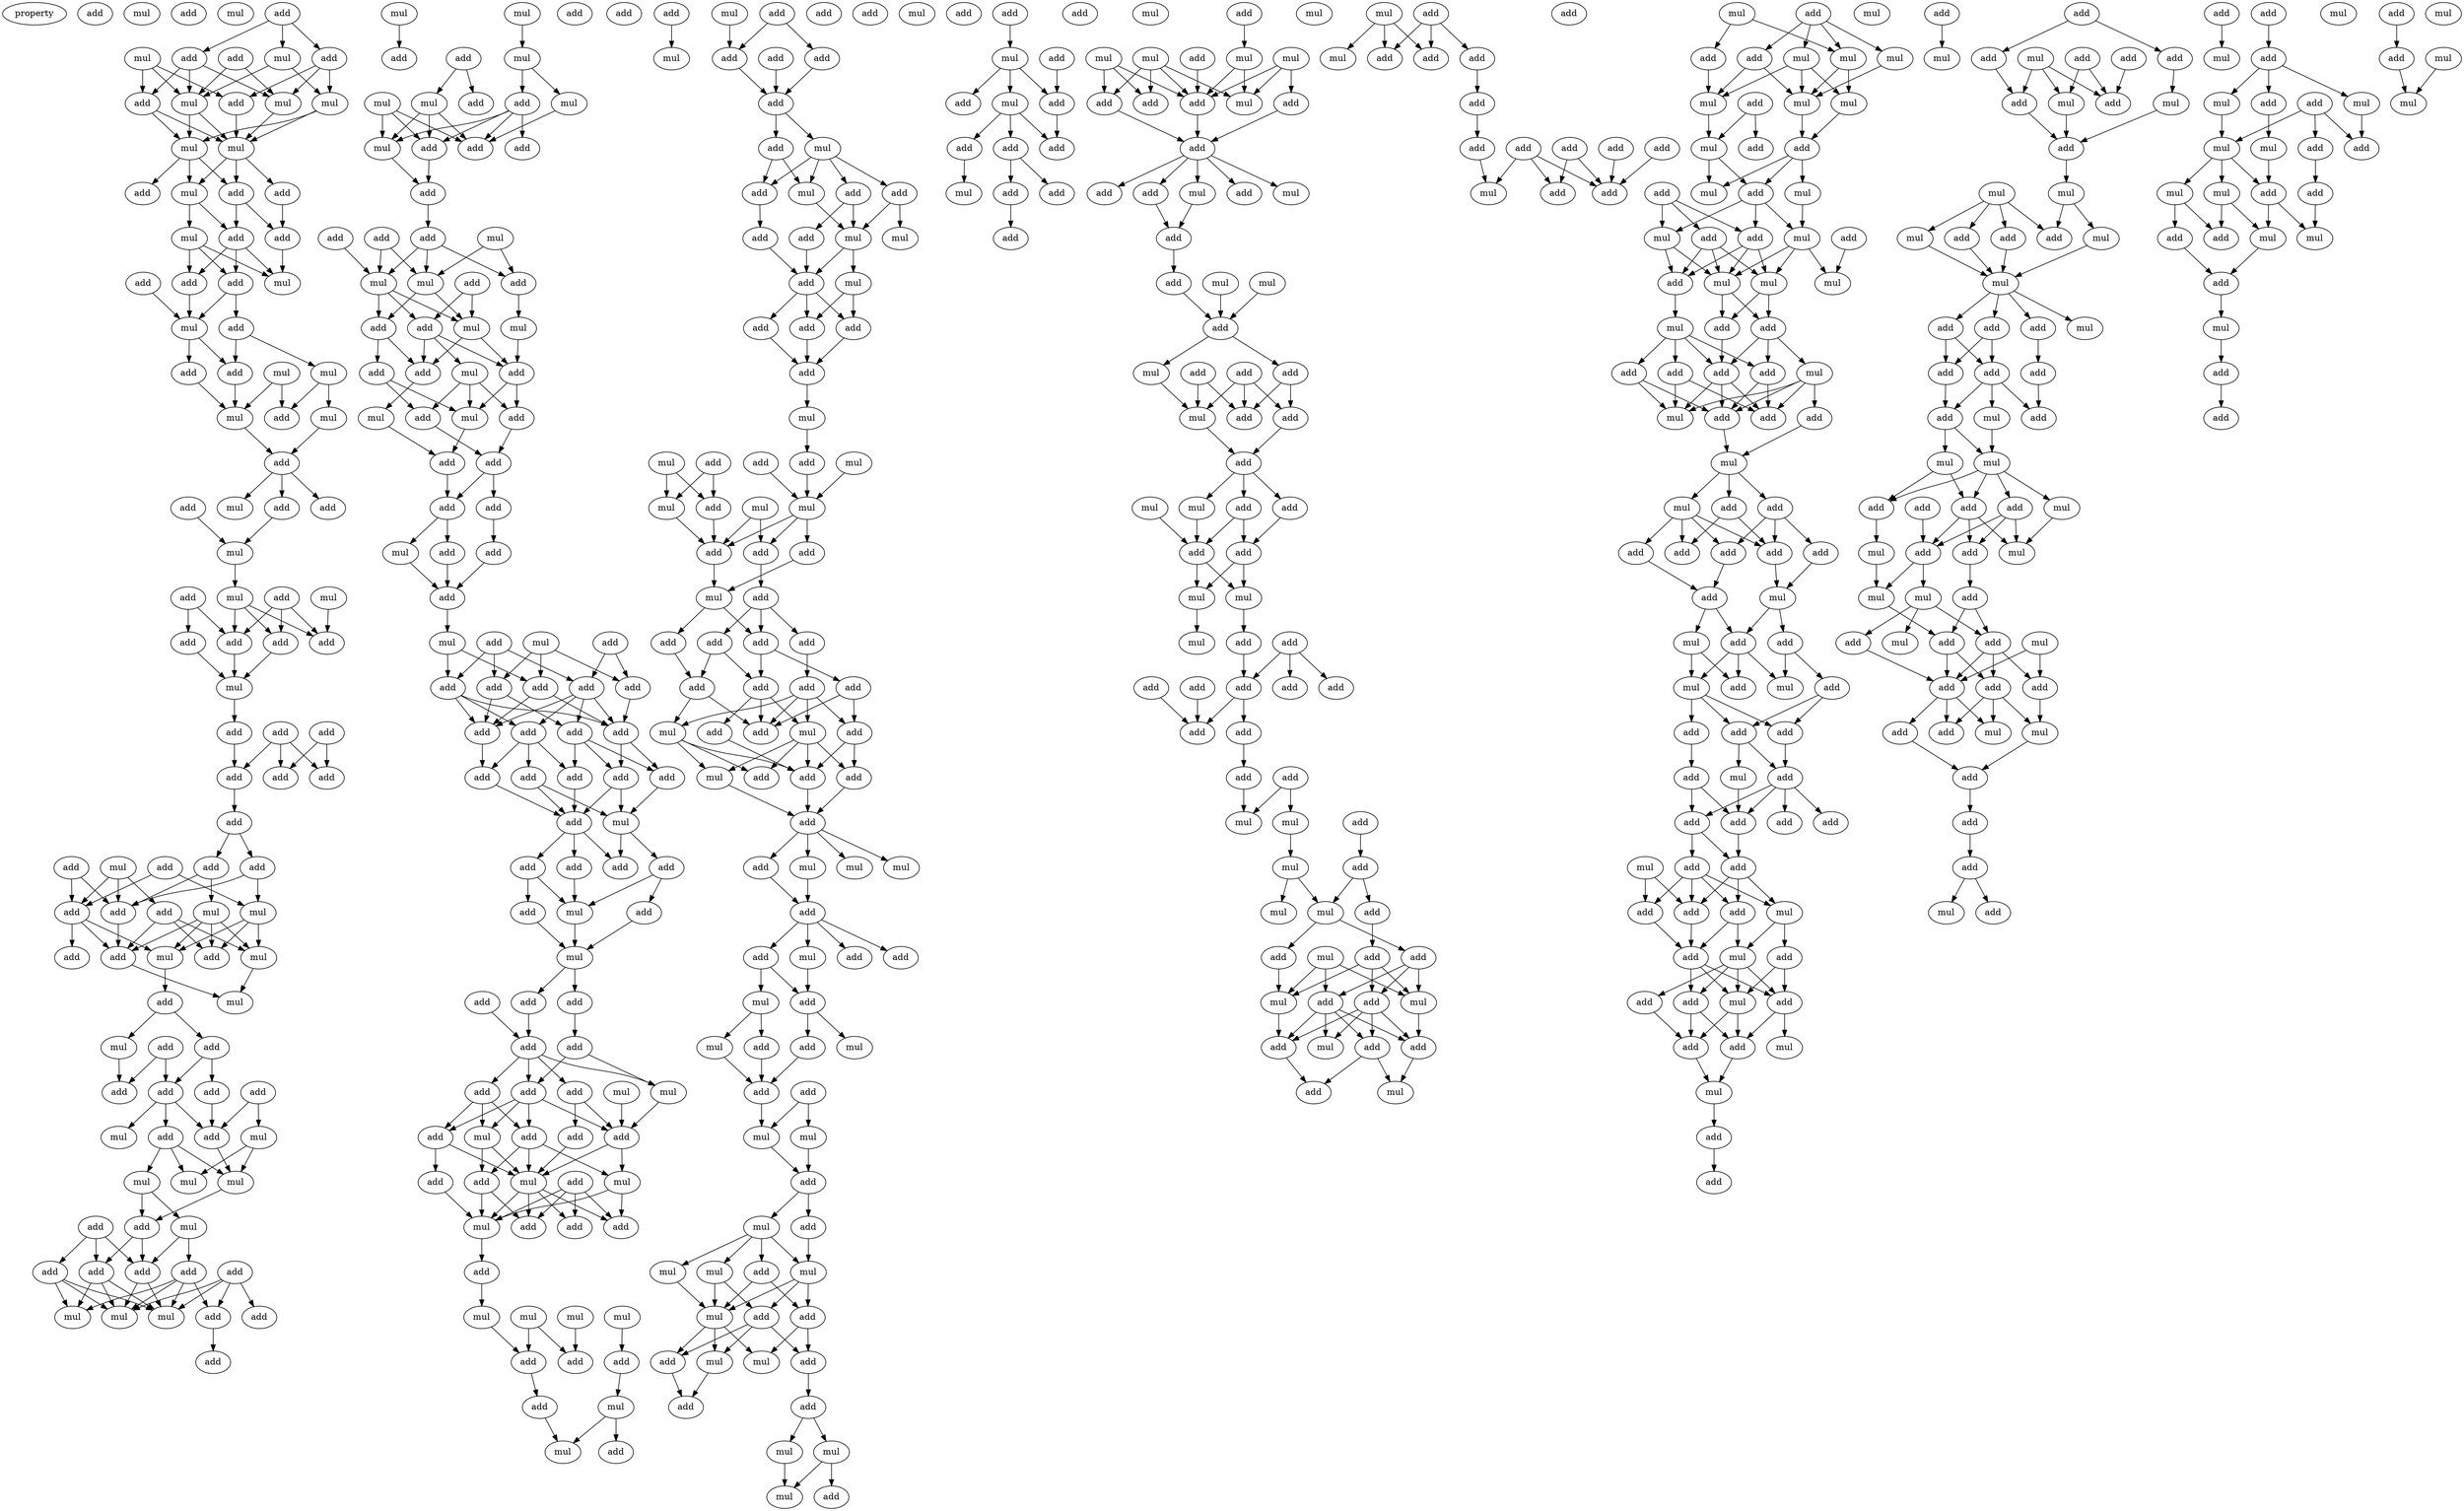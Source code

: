 digraph {
    node [fontcolor=black]
    property [mul=2,lf=1.3]
    0 [ label = add ];
    1 [ label = mul ];
    2 [ label = add ];
    3 [ label = mul ];
    4 [ label = add ];
    5 [ label = mul ];
    6 [ label = add ];
    7 [ label = add ];
    8 [ label = add ];
    9 [ label = mul ];
    10 [ label = mul ];
    11 [ label = add ];
    12 [ label = mul ];
    13 [ label = add ];
    14 [ label = mul ];
    15 [ label = mul ];
    16 [ label = mul ];
    17 [ label = add ];
    18 [ label = add ];
    19 [ label = add ];
    20 [ label = mul ];
    21 [ label = add ];
    22 [ label = mul ];
    23 [ label = add ];
    24 [ label = add ];
    25 [ label = add ];
    26 [ label = add ];
    27 [ label = mul ];
    28 [ label = add ];
    29 [ label = mul ];
    30 [ label = mul ];
    31 [ label = add ];
    32 [ label = mul ];
    33 [ label = mul ];
    34 [ label = add ];
    35 [ label = add ];
    36 [ label = mul ];
    37 [ label = mul ];
    38 [ label = add ];
    39 [ label = add ];
    40 [ label = add ];
    41 [ label = add ];
    42 [ label = add ];
    43 [ label = mul ];
    44 [ label = mul ];
    45 [ label = mul ];
    46 [ label = mul ];
    47 [ label = add ];
    48 [ label = add ];
    49 [ label = add ];
    50 [ label = add ];
    51 [ label = add ];
    52 [ label = add ];
    53 [ label = mul ];
    54 [ label = add ];
    55 [ label = add ];
    56 [ label = add ];
    57 [ label = add ];
    58 [ label = add ];
    59 [ label = add ];
    60 [ label = add ];
    61 [ label = add ];
    62 [ label = add ];
    63 [ label = add ];
    64 [ label = add ];
    65 [ label = mul ];
    66 [ label = mul ];
    67 [ label = add ];
    68 [ label = mul ];
    69 [ label = add ];
    70 [ label = add ];
    71 [ label = mul ];
    72 [ label = add ];
    73 [ label = add ];
    74 [ label = add ];
    75 [ label = mul ];
    76 [ label = add ];
    77 [ label = mul ];
    78 [ label = add ];
    79 [ label = mul ];
    80 [ label = add ];
    81 [ label = add ];
    82 [ label = add ];
    83 [ label = add ];
    84 [ label = add ];
    85 [ label = add ];
    86 [ label = add ];
    87 [ label = mul ];
    88 [ label = mul ];
    89 [ label = mul ];
    90 [ label = mul ];
    91 [ label = mul ];
    92 [ label = mul ];
    93 [ label = add ];
    94 [ label = add ];
    95 [ label = add ];
    96 [ label = add ];
    97 [ label = add ];
    98 [ label = add ];
    99 [ label = add ];
    100 [ label = mul ];
    101 [ label = mul ];
    102 [ label = mul ];
    103 [ label = add ];
    104 [ label = add ];
    105 [ label = add ];
    106 [ label = mul ];
    107 [ label = mul ];
    108 [ label = add ];
    109 [ label = mul ];
    110 [ label = add ];
    111 [ label = add ];
    112 [ label = mul ];
    113 [ label = mul ];
    114 [ label = mul ];
    115 [ label = add ];
    116 [ label = add ];
    117 [ label = add ];
    118 [ label = add ];
    119 [ label = add ];
    120 [ label = add ];
    121 [ label = add ];
    122 [ label = mul ];
    123 [ label = mul ];
    124 [ label = add ];
    125 [ label = add ];
    126 [ label = mul ];
    127 [ label = add ];
    128 [ label = mul ];
    129 [ label = add ];
    130 [ label = mul ];
    131 [ label = mul ];
    132 [ label = add ];
    133 [ label = add ];
    134 [ label = add ];
    135 [ label = add ];
    136 [ label = add ];
    137 [ label = mul ];
    138 [ label = mul ];
    139 [ label = add ];
    140 [ label = add ];
    141 [ label = add ];
    142 [ label = add ];
    143 [ label = add ];
    144 [ label = add ];
    145 [ label = add ];
    146 [ label = mul ];
    147 [ label = add ];
    148 [ label = mul ];
    149 [ label = add ];
    150 [ label = add ];
    151 [ label = mul ];
    152 [ label = add ];
    153 [ label = add ];
    154 [ label = add ];
    155 [ label = add ];
    156 [ label = add ];
    157 [ label = add ];
    158 [ label = add ];
    159 [ label = add ];
    160 [ label = add ];
    161 [ label = add ];
    162 [ label = add ];
    163 [ label = add ];
    164 [ label = add ];
    165 [ label = add ];
    166 [ label = add ];
    167 [ label = mul ];
    168 [ label = add ];
    169 [ label = add ];
    170 [ label = add ];
    171 [ label = add ];
    172 [ label = add ];
    173 [ label = mul ];
    174 [ label = add ];
    175 [ label = add ];
    176 [ label = mul ];
    177 [ label = add ];
    178 [ label = add ];
    179 [ label = add ];
    180 [ label = add ];
    181 [ label = add ];
    182 [ label = add ];
    183 [ label = add ];
    184 [ label = add ];
    185 [ label = mul ];
    186 [ label = mul ];
    187 [ label = add ];
    188 [ label = mul ];
    189 [ label = add ];
    190 [ label = add ];
    191 [ label = add ];
    192 [ label = add ];
    193 [ label = add ];
    194 [ label = mul ];
    195 [ label = add ];
    196 [ label = mul ];
    197 [ label = add ];
    198 [ label = add ];
    199 [ label = add ];
    200 [ label = mul ];
    201 [ label = add ];
    202 [ label = mul ];
    203 [ label = mul ];
    204 [ label = mul ];
    205 [ label = mul ];
    206 [ label = add ];
    207 [ label = add ];
    208 [ label = add ];
    209 [ label = add ];
    210 [ label = mul ];
    211 [ label = mul ];
    212 [ label = add ];
    213 [ label = add ];
    214 [ label = mul ];
    215 [ label = mul ];
    216 [ label = add ];
    217 [ label = add ];
    218 [ label = add ];
    219 [ label = add ];
    220 [ label = add ];
    221 [ label = mul ];
    222 [ label = add ];
    223 [ label = add ];
    224 [ label = add ];
    225 [ label = mul ];
    226 [ label = add ];
    227 [ label = add ];
    228 [ label = mul ];
    229 [ label = add ];
    230 [ label = add ];
    231 [ label = mul ];
    232 [ label = add ];
    233 [ label = mul ];
    234 [ label = add ];
    235 [ label = mul ];
    236 [ label = add ];
    237 [ label = add ];
    238 [ label = add ];
    239 [ label = add ];
    240 [ label = add ];
    241 [ label = mul ];
    242 [ label = add ];
    243 [ label = mul ];
    244 [ label = add ];
    245 [ label = add ];
    246 [ label = mul ];
    247 [ label = add ];
    248 [ label = mul ];
    249 [ label = mul ];
    250 [ label = mul ];
    251 [ label = add ];
    252 [ label = add ];
    253 [ label = add ];
    254 [ label = mul ];
    255 [ label = add ];
    256 [ label = add ];
    257 [ label = add ];
    258 [ label = add ];
    259 [ label = add ];
    260 [ label = add ];
    261 [ label = add ];
    262 [ label = add ];
    263 [ label = add ];
    264 [ label = add ];
    265 [ label = add ];
    266 [ label = add ];
    267 [ label = mul ];
    268 [ label = mul ];
    269 [ label = mul ];
    270 [ label = add ];
    271 [ label = add ];
    272 [ label = add ];
    273 [ label = add ];
    274 [ label = add ];
    275 [ label = mul ];
    276 [ label = mul ];
    277 [ label = mul ];
    278 [ label = add ];
    279 [ label = mul ];
    280 [ label = add ];
    281 [ label = add ];
    282 [ label = add ];
    283 [ label = mul ];
    284 [ label = add ];
    285 [ label = add ];
    286 [ label = mul ];
    287 [ label = mul ];
    288 [ label = add ];
    289 [ label = add ];
    290 [ label = add ];
    291 [ label = mul ];
    292 [ label = mul ];
    293 [ label = add ];
    294 [ label = mul ];
    295 [ label = add ];
    296 [ label = mul ];
    297 [ label = add ];
    298 [ label = mul ];
    299 [ label = mul ];
    300 [ label = add ];
    301 [ label = mul ];
    302 [ label = add ];
    303 [ label = add ];
    304 [ label = mul ];
    305 [ label = mul ];
    306 [ label = add ];
    307 [ label = add ];
    308 [ label = add ];
    309 [ label = mul ];
    310 [ label = mul ];
    311 [ label = mul ];
    312 [ label = add ];
    313 [ label = add ];
    314 [ label = add ];
    315 [ label = mul ];
    316 [ label = add ];
    317 [ label = mul ];
    318 [ label = add ];
    319 [ label = add ];
    320 [ label = add ];
    321 [ label = add ];
    322 [ label = add ];
    323 [ label = add ];
    324 [ label = mul ];
    325 [ label = mul ];
    326 [ label = add ];
    327 [ label = add ];
    328 [ label = add ];
    329 [ label = mul ];
    330 [ label = mul ];
    331 [ label = mul ];
    332 [ label = mul ];
    333 [ label = add ];
    334 [ label = add ];
    335 [ label = add ];
    336 [ label = add ];
    337 [ label = add ];
    338 [ label = mul ];
    339 [ label = add ];
    340 [ label = add ];
    341 [ label = mul ];
    342 [ label = add ];
    343 [ label = add ];
    344 [ label = mul ];
    345 [ label = add ];
    346 [ label = add ];
    347 [ label = mul ];
    348 [ label = mul ];
    349 [ label = mul ];
    350 [ label = add ];
    351 [ label = mul ];
    352 [ label = add ];
    353 [ label = add ];
    354 [ label = add ];
    355 [ label = add ];
    356 [ label = add ];
    357 [ label = mul ];
    358 [ label = add ];
    359 [ label = add ];
    360 [ label = mul ];
    361 [ label = add ];
    362 [ label = mul ];
    363 [ label = add ];
    364 [ label = add ];
    365 [ label = mul ];
    366 [ label = mul ];
    367 [ label = mul ];
    368 [ label = add ];
    369 [ label = add ];
    370 [ label = add ];
    371 [ label = add ];
    372 [ label = add ];
    373 [ label = add ];
    374 [ label = add ];
    375 [ label = add ];
    376 [ label = add ];
    377 [ label = add ];
    378 [ label = add ];
    379 [ label = add ];
    380 [ label = mul ];
    381 [ label = mul ];
    382 [ label = mul ];
    383 [ label = add ];
    384 [ label = mul ];
    385 [ label = add ];
    386 [ label = mul ];
    387 [ label = add ];
    388 [ label = mul ];
    389 [ label = add ];
    390 [ label = add ];
    391 [ label = mul ];
    392 [ label = add ];
    393 [ label = add ];
    394 [ label = mul ];
    395 [ label = mul ];
    396 [ label = add ];
    397 [ label = add ];
    398 [ label = add ];
    399 [ label = mul ];
    400 [ label = add ];
    401 [ label = add ];
    402 [ label = mul ];
    403 [ label = add ];
    404 [ label = add ];
    405 [ label = mul ];
    406 [ label = add ];
    407 [ label = add ];
    408 [ label = add ];
    409 [ label = add ];
    410 [ label = add ];
    411 [ label = add ];
    412 [ label = add ];
    413 [ label = add ];
    414 [ label = add ];
    415 [ label = mul ];
    416 [ label = add ];
    417 [ label = add ];
    418 [ label = mul ];
    419 [ label = add ];
    420 [ label = add ];
    421 [ label = mul ];
    422 [ label = mul ];
    423 [ label = mul ];
    424 [ label = add ];
    425 [ label = mul ];
    426 [ label = mul ];
    427 [ label = mul ];
    428 [ label = add ];
    429 [ label = mul ];
    430 [ label = add ];
    431 [ label = add ];
    432 [ label = mul ];
    433 [ label = add ];
    434 [ label = mul ];
    435 [ label = add ];
    436 [ label = mul ];
    437 [ label = mul ];
    438 [ label = add ];
    439 [ label = add ];
    440 [ label = mul ];
    441 [ label = mul ];
    442 [ label = mul ];
    443 [ label = add ];
    444 [ label = add ];
    445 [ label = add ];
    446 [ label = mul ];
    447 [ label = mul ];
    448 [ label = add ];
    449 [ label = add ];
    450 [ label = add ];
    451 [ label = add ];
    452 [ label = mul ];
    453 [ label = add ];
    454 [ label = add ];
    455 [ label = add ];
    456 [ label = mul ];
    457 [ label = add ];
    458 [ label = mul ];
    459 [ label = add ];
    460 [ label = add ];
    461 [ label = add ];
    462 [ label = add ];
    463 [ label = add ];
    464 [ label = add ];
    465 [ label = add ];
    466 [ label = mul ];
    467 [ label = add ];
    468 [ label = mul ];
    469 [ label = add ];
    470 [ label = mul ];
    471 [ label = mul ];
    472 [ label = add ];
    473 [ label = add ];
    474 [ label = add ];
    475 [ label = add ];
    476 [ label = add ];
    477 [ label = mul ];
    478 [ label = add ];
    479 [ label = add ];
    480 [ label = add ];
    481 [ label = add ];
    482 [ label = add ];
    483 [ label = add ];
    484 [ label = mul ];
    485 [ label = add ];
    486 [ label = add ];
    487 [ label = mul ];
    488 [ label = add ];
    489 [ label = add ];
    490 [ label = add ];
    491 [ label = add ];
    492 [ label = add ];
    493 [ label = mul ];
    494 [ label = mul ];
    495 [ label = mul ];
    496 [ label = add ];
    497 [ label = add ];
    498 [ label = add ];
    499 [ label = add ];
    500 [ label = mul ];
    501 [ label = add ];
    502 [ label = mul ];
    503 [ label = add ];
    504 [ label = add ];
    505 [ label = mul ];
    506 [ label = add ];
    507 [ label = add ];
    508 [ label = add ];
    509 [ label = mul ];
    510 [ label = add ];
    511 [ label = add ];
    512 [ label = add ];
    513 [ label = add ];
    514 [ label = mul ];
    515 [ label = mul ];
    516 [ label = add ];
    517 [ label = add ];
    518 [ label = mul ];
    519 [ label = mul ];
    520 [ label = mul ];
    521 [ label = add ];
    522 [ label = add ];
    523 [ label = add ];
    524 [ label = mul ];
    525 [ label = mul ];
    526 [ label = add ];
    527 [ label = add ];
    528 [ label = mul ];
    529 [ label = add ];
    530 [ label = add ];
    531 [ label = add ];
    532 [ label = add ];
    533 [ label = add ];
    534 [ label = mul ];
    535 [ label = add ];
    536 [ label = mul ];
    537 [ label = mul ];
    538 [ label = add ];
    539 [ label = add ];
    540 [ label = add ];
    541 [ label = mul ];
    542 [ label = add ];
    543 [ label = add ];
    544 [ label = mul ];
    545 [ label = add ];
    546 [ label = mul ];
    547 [ label = add ];
    548 [ label = mul ];
    549 [ label = mul ];
    550 [ label = mul ];
    551 [ label = add ];
    552 [ label = add ];
    553 [ label = mul ];
    554 [ label = add ];
    555 [ label = add ];
    556 [ label = add ];
    557 [ label = add ];
    558 [ label = add ];
    559 [ label = add ];
    560 [ label = mul ];
    561 [ label = mul ];
    562 [ label = add ];
    563 [ label = add ];
    564 [ label = add ];
    565 [ label = add ];
    566 [ label = mul ];
    567 [ label = add ];
    568 [ label = mul ];
    569 [ label = add ];
    570 [ label = mul ];
    571 [ label = add ];
    572 [ label = add ];
    573 [ label = mul ];
    574 [ label = add ];
    575 [ label = mul ];
    576 [ label = add ];
    577 [ label = mul ];
    578 [ label = mul ];
    579 [ label = add ];
    580 [ label = mul ];
    581 [ label = mul ];
    582 [ label = add ];
    583 [ label = add ];
    584 [ label = mul ];
    585 [ label = add ];
    586 [ label = mul ];
    587 [ label = add ];
    588 [ label = add ];
    589 [ label = mul ];
    590 [ label = add ];
    591 [ label = mul ];
    592 [ label = add ];
    593 [ label = add ];
    594 [ label = mul ];
    595 [ label = add ];
    596 [ label = mul ];
    4 -> 5 [ name = 0 ];
    4 -> 6 [ name = 1 ];
    4 -> 8 [ name = 2 ];
    5 -> 10 [ name = 3 ];
    5 -> 14 [ name = 4 ];
    6 -> 10 [ name = 5 ];
    6 -> 11 [ name = 6 ];
    6 -> 12 [ name = 7 ];
    7 -> 10 [ name = 8 ];
    7 -> 12 [ name = 9 ];
    8 -> 12 [ name = 10 ];
    8 -> 13 [ name = 11 ];
    8 -> 14 [ name = 12 ];
    9 -> 10 [ name = 13 ];
    9 -> 11 [ name = 14 ];
    9 -> 13 [ name = 15 ];
    10 -> 15 [ name = 16 ];
    10 -> 16 [ name = 17 ];
    11 -> 15 [ name = 18 ];
    11 -> 16 [ name = 19 ];
    12 -> 16 [ name = 20 ];
    13 -> 16 [ name = 21 ];
    14 -> 15 [ name = 22 ];
    14 -> 16 [ name = 23 ];
    15 -> 17 [ name = 24 ];
    15 -> 18 [ name = 25 ];
    15 -> 20 [ name = 26 ];
    16 -> 18 [ name = 27 ];
    16 -> 19 [ name = 28 ];
    16 -> 20 [ name = 29 ];
    18 -> 21 [ name = 30 ];
    18 -> 23 [ name = 31 ];
    19 -> 23 [ name = 32 ];
    20 -> 21 [ name = 33 ];
    20 -> 22 [ name = 34 ];
    21 -> 25 [ name = 35 ];
    21 -> 26 [ name = 36 ];
    21 -> 27 [ name = 37 ];
    22 -> 25 [ name = 38 ];
    22 -> 26 [ name = 39 ];
    22 -> 27 [ name = 40 ];
    23 -> 27 [ name = 41 ];
    24 -> 29 [ name = 42 ];
    25 -> 29 [ name = 43 ];
    26 -> 28 [ name = 44 ];
    26 -> 29 [ name = 45 ];
    28 -> 31 [ name = 46 ];
    28 -> 33 [ name = 47 ];
    29 -> 31 [ name = 48 ];
    29 -> 34 [ name = 49 ];
    30 -> 35 [ name = 50 ];
    31 -> 37 [ name = 51 ];
    32 -> 37 [ name = 52 ];
    32 -> 38 [ name = 53 ];
    33 -> 36 [ name = 54 ];
    33 -> 38 [ name = 55 ];
    34 -> 37 [ name = 56 ];
    36 -> 39 [ name = 57 ];
    37 -> 39 [ name = 58 ];
    39 -> 41 [ name = 59 ];
    39 -> 42 [ name = 60 ];
    39 -> 43 [ name = 61 ];
    40 -> 44 [ name = 62 ];
    41 -> 44 [ name = 63 ];
    44 -> 45 [ name = 64 ];
    45 -> 49 [ name = 65 ];
    45 -> 50 [ name = 66 ];
    45 -> 52 [ name = 67 ];
    46 -> 52 [ name = 68 ];
    47 -> 49 [ name = 69 ];
    47 -> 51 [ name = 70 ];
    48 -> 49 [ name = 71 ];
    48 -> 50 [ name = 72 ];
    48 -> 52 [ name = 73 ];
    49 -> 53 [ name = 74 ];
    50 -> 53 [ name = 75 ];
    51 -> 53 [ name = 76 ];
    53 -> 55 [ name = 77 ];
    54 -> 57 [ name = 78 ];
    54 -> 58 [ name = 79 ];
    54 -> 59 [ name = 80 ];
    55 -> 58 [ name = 81 ];
    56 -> 57 [ name = 82 ];
    56 -> 59 [ name = 83 ];
    58 -> 60 [ name = 84 ];
    60 -> 63 [ name = 85 ];
    60 -> 64 [ name = 86 ];
    61 -> 66 [ name = 87 ];
    61 -> 69 [ name = 88 ];
    62 -> 69 [ name = 89 ];
    62 -> 70 [ name = 90 ];
    63 -> 68 [ name = 91 ];
    63 -> 70 [ name = 92 ];
    64 -> 66 [ name = 93 ];
    64 -> 70 [ name = 94 ];
    65 -> 67 [ name = 95 ];
    65 -> 69 [ name = 96 ];
    65 -> 70 [ name = 97 ];
    66 -> 71 [ name = 98 ];
    66 -> 73 [ name = 99 ];
    66 -> 75 [ name = 100 ];
    67 -> 71 [ name = 101 ];
    67 -> 72 [ name = 102 ];
    67 -> 73 [ name = 103 ];
    68 -> 71 [ name = 104 ];
    68 -> 72 [ name = 105 ];
    68 -> 73 [ name = 106 ];
    68 -> 75 [ name = 107 ];
    69 -> 72 [ name = 108 ];
    69 -> 74 [ name = 109 ];
    69 -> 75 [ name = 110 ];
    70 -> 72 [ name = 111 ];
    71 -> 77 [ name = 112 ];
    72 -> 77 [ name = 113 ];
    75 -> 76 [ name = 114 ];
    76 -> 79 [ name = 115 ];
    76 -> 80 [ name = 116 ];
    78 -> 81 [ name = 117 ];
    78 -> 84 [ name = 118 ];
    79 -> 84 [ name = 119 ];
    80 -> 81 [ name = 120 ];
    80 -> 83 [ name = 121 ];
    81 -> 85 [ name = 122 ];
    81 -> 86 [ name = 123 ];
    81 -> 88 [ name = 124 ];
    82 -> 85 [ name = 125 ];
    82 -> 87 [ name = 126 ];
    83 -> 85 [ name = 127 ];
    85 -> 90 [ name = 128 ];
    86 -> 89 [ name = 129 ];
    86 -> 90 [ name = 130 ];
    86 -> 91 [ name = 131 ];
    87 -> 90 [ name = 132 ];
    87 -> 91 [ name = 133 ];
    89 -> 92 [ name = 134 ];
    89 -> 93 [ name = 135 ];
    90 -> 93 [ name = 136 ];
    92 -> 95 [ name = 137 ];
    92 -> 98 [ name = 138 ];
    93 -> 95 [ name = 139 ];
    93 -> 99 [ name = 140 ];
    94 -> 95 [ name = 141 ];
    94 -> 96 [ name = 142 ];
    94 -> 99 [ name = 143 ];
    95 -> 100 [ name = 144 ];
    95 -> 102 [ name = 145 ];
    96 -> 100 [ name = 146 ];
    96 -> 101 [ name = 147 ];
    96 -> 102 [ name = 148 ];
    97 -> 100 [ name = 149 ];
    97 -> 102 [ name = 150 ];
    97 -> 103 [ name = 151 ];
    97 -> 104 [ name = 152 ];
    98 -> 100 [ name = 153 ];
    98 -> 101 [ name = 154 ];
    98 -> 102 [ name = 155 ];
    98 -> 103 [ name = 156 ];
    99 -> 100 [ name = 157 ];
    99 -> 101 [ name = 158 ];
    99 -> 102 [ name = 159 ];
    103 -> 105 [ name = 160 ];
    106 -> 107 [ name = 161 ];
    107 -> 111 [ name = 162 ];
    107 -> 113 [ name = 163 ];
    108 -> 110 [ name = 164 ];
    108 -> 112 [ name = 165 ];
    109 -> 114 [ name = 166 ];
    109 -> 115 [ name = 167 ];
    109 -> 116 [ name = 168 ];
    111 -> 114 [ name = 169 ];
    111 -> 115 [ name = 170 ];
    111 -> 116 [ name = 171 ];
    111 -> 117 [ name = 172 ];
    112 -> 114 [ name = 173 ];
    112 -> 115 [ name = 174 ];
    112 -> 116 [ name = 175 ];
    113 -> 116 [ name = 176 ];
    114 -> 118 [ name = 177 ];
    115 -> 118 [ name = 178 ];
    118 -> 121 [ name = 179 ];
    119 -> 123 [ name = 180 ];
    119 -> 126 [ name = 181 ];
    120 -> 123 [ name = 182 ];
    121 -> 123 [ name = 183 ];
    121 -> 124 [ name = 184 ];
    121 -> 126 [ name = 185 ];
    122 -> 124 [ name = 186 ];
    122 -> 126 [ name = 187 ];
    123 -> 127 [ name = 188 ];
    123 -> 128 [ name = 189 ];
    123 -> 129 [ name = 190 ];
    124 -> 130 [ name = 191 ];
    125 -> 127 [ name = 192 ];
    125 -> 128 [ name = 193 ];
    126 -> 128 [ name = 194 ];
    126 -> 129 [ name = 195 ];
    127 -> 131 [ name = 196 ];
    127 -> 133 [ name = 197 ];
    127 -> 134 [ name = 198 ];
    128 -> 133 [ name = 199 ];
    128 -> 134 [ name = 200 ];
    129 -> 132 [ name = 201 ];
    129 -> 134 [ name = 202 ];
    130 -> 133 [ name = 203 ];
    131 -> 135 [ name = 204 ];
    131 -> 136 [ name = 205 ];
    131 -> 137 [ name = 206 ];
    132 -> 135 [ name = 207 ];
    132 -> 137 [ name = 208 ];
    133 -> 136 [ name = 209 ];
    133 -> 137 [ name = 210 ];
    134 -> 138 [ name = 211 ];
    135 -> 140 [ name = 212 ];
    136 -> 140 [ name = 213 ];
    137 -> 139 [ name = 214 ];
    138 -> 139 [ name = 215 ];
    139 -> 142 [ name = 216 ];
    140 -> 141 [ name = 217 ];
    140 -> 142 [ name = 218 ];
    141 -> 145 [ name = 219 ];
    142 -> 144 [ name = 220 ];
    142 -> 146 [ name = 221 ];
    144 -> 147 [ name = 222 ];
    145 -> 147 [ name = 223 ];
    146 -> 147 [ name = 224 ];
    147 -> 148 [ name = 225 ];
    148 -> 152 [ name = 226 ];
    148 -> 153 [ name = 227 ];
    149 -> 153 [ name = 228 ];
    149 -> 154 [ name = 229 ];
    149 -> 156 [ name = 230 ];
    150 -> 154 [ name = 231 ];
    150 -> 155 [ name = 232 ];
    151 -> 152 [ name = 233 ];
    151 -> 155 [ name = 234 ];
    151 -> 156 [ name = 235 ];
    152 -> 157 [ name = 236 ];
    152 -> 158 [ name = 237 ];
    153 -> 157 [ name = 238 ];
    153 -> 158 [ name = 239 ];
    153 -> 159 [ name = 240 ];
    154 -> 157 [ name = 241 ];
    154 -> 158 [ name = 242 ];
    154 -> 159 [ name = 243 ];
    154 -> 160 [ name = 244 ];
    155 -> 158 [ name = 245 ];
    156 -> 157 [ name = 246 ];
    156 -> 160 [ name = 247 ];
    157 -> 161 [ name = 248 ];
    158 -> 162 [ name = 249 ];
    158 -> 164 [ name = 250 ];
    159 -> 161 [ name = 251 ];
    159 -> 163 [ name = 252 ];
    159 -> 165 [ name = 253 ];
    160 -> 162 [ name = 254 ];
    160 -> 164 [ name = 255 ];
    160 -> 165 [ name = 256 ];
    161 -> 166 [ name = 257 ];
    162 -> 167 [ name = 258 ];
    163 -> 166 [ name = 259 ];
    163 -> 167 [ name = 260 ];
    164 -> 166 [ name = 261 ];
    164 -> 167 [ name = 262 ];
    165 -> 166 [ name = 263 ];
    166 -> 168 [ name = 264 ];
    166 -> 169 [ name = 265 ];
    166 -> 172 [ name = 266 ];
    167 -> 169 [ name = 267 ];
    167 -> 171 [ name = 268 ];
    168 -> 173 [ name = 269 ];
    171 -> 173 [ name = 270 ];
    171 -> 175 [ name = 271 ];
    172 -> 173 [ name = 272 ];
    172 -> 174 [ name = 273 ];
    173 -> 176 [ name = 274 ];
    174 -> 176 [ name = 275 ];
    175 -> 176 [ name = 276 ];
    176 -> 177 [ name = 277 ];
    176 -> 178 [ name = 278 ];
    177 -> 181 [ name = 279 ];
    178 -> 180 [ name = 280 ];
    179 -> 180 [ name = 281 ];
    180 -> 182 [ name = 282 ];
    180 -> 183 [ name = 283 ];
    180 -> 184 [ name = 284 ];
    180 -> 186 [ name = 285 ];
    181 -> 184 [ name = 286 ];
    181 -> 186 [ name = 287 ];
    182 -> 187 [ name = 288 ];
    182 -> 188 [ name = 289 ];
    182 -> 189 [ name = 290 ];
    183 -> 190 [ name = 291 ];
    183 -> 191 [ name = 292 ];
    184 -> 187 [ name = 293 ];
    184 -> 188 [ name = 294 ];
    184 -> 189 [ name = 295 ];
    184 -> 191 [ name = 296 ];
    185 -> 191 [ name = 297 ];
    186 -> 191 [ name = 298 ];
    187 -> 192 [ name = 299 ];
    187 -> 194 [ name = 300 ];
    188 -> 193 [ name = 301 ];
    188 -> 194 [ name = 302 ];
    189 -> 193 [ name = 303 ];
    189 -> 194 [ name = 304 ];
    189 -> 196 [ name = 305 ];
    190 -> 194 [ name = 306 ];
    191 -> 194 [ name = 307 ];
    191 -> 196 [ name = 308 ];
    192 -> 200 [ name = 309 ];
    193 -> 199 [ name = 310 ];
    193 -> 200 [ name = 311 ];
    194 -> 197 [ name = 312 ];
    194 -> 198 [ name = 313 ];
    194 -> 199 [ name = 314 ];
    194 -> 200 [ name = 315 ];
    195 -> 197 [ name = 316 ];
    195 -> 198 [ name = 317 ];
    195 -> 199 [ name = 318 ];
    195 -> 200 [ name = 319 ];
    196 -> 197 [ name = 320 ];
    196 -> 200 [ name = 321 ];
    200 -> 201 [ name = 322 ];
    201 -> 203 [ name = 323 ];
    202 -> 206 [ name = 324 ];
    202 -> 208 [ name = 325 ];
    203 -> 208 [ name = 326 ];
    204 -> 206 [ name = 327 ];
    205 -> 207 [ name = 328 ];
    207 -> 210 [ name = 329 ];
    208 -> 209 [ name = 330 ];
    209 -> 211 [ name = 331 ];
    210 -> 211 [ name = 332 ];
    210 -> 212 [ name = 333 ];
    213 -> 214 [ name = 334 ];
    215 -> 218 [ name = 335 ];
    217 -> 218 [ name = 336 ];
    217 -> 222 [ name = 337 ];
    218 -> 223 [ name = 338 ];
    219 -> 223 [ name = 339 ];
    222 -> 223 [ name = 340 ];
    223 -> 224 [ name = 341 ];
    223 -> 225 [ name = 342 ];
    224 -> 227 [ name = 343 ];
    224 -> 228 [ name = 344 ];
    225 -> 226 [ name = 345 ];
    225 -> 227 [ name = 346 ];
    225 -> 228 [ name = 347 ];
    225 -> 229 [ name = 348 ];
    226 -> 231 [ name = 349 ];
    226 -> 233 [ name = 350 ];
    227 -> 232 [ name = 351 ];
    228 -> 231 [ name = 352 ];
    229 -> 230 [ name = 353 ];
    229 -> 231 [ name = 354 ];
    230 -> 234 [ name = 355 ];
    231 -> 234 [ name = 356 ];
    231 -> 235 [ name = 357 ];
    232 -> 234 [ name = 358 ];
    234 -> 237 [ name = 359 ];
    234 -> 238 [ name = 360 ];
    234 -> 239 [ name = 361 ];
    235 -> 237 [ name = 362 ];
    235 -> 239 [ name = 363 ];
    237 -> 240 [ name = 364 ];
    238 -> 240 [ name = 365 ];
    239 -> 240 [ name = 366 ];
    240 -> 241 [ name = 367 ];
    241 -> 245 [ name = 368 ];
    242 -> 247 [ name = 369 ];
    242 -> 248 [ name = 370 ];
    243 -> 249 [ name = 371 ];
    244 -> 249 [ name = 372 ];
    245 -> 249 [ name = 373 ];
    246 -> 247 [ name = 374 ];
    246 -> 248 [ name = 375 ];
    247 -> 251 [ name = 376 ];
    248 -> 251 [ name = 377 ];
    249 -> 251 [ name = 378 ];
    249 -> 252 [ name = 379 ];
    249 -> 253 [ name = 380 ];
    250 -> 251 [ name = 381 ];
    250 -> 253 [ name = 382 ];
    251 -> 254 [ name = 383 ];
    252 -> 254 [ name = 384 ];
    253 -> 255 [ name = 385 ];
    254 -> 257 [ name = 386 ];
    254 -> 259 [ name = 387 ];
    255 -> 256 [ name = 388 ];
    255 -> 257 [ name = 389 ];
    255 -> 258 [ name = 390 ];
    256 -> 260 [ name = 391 ];
    256 -> 261 [ name = 392 ];
    257 -> 260 [ name = 393 ];
    257 -> 263 [ name = 394 ];
    258 -> 262 [ name = 395 ];
    259 -> 261 [ name = 396 ];
    260 -> 264 [ name = 397 ];
    260 -> 265 [ name = 398 ];
    260 -> 268 [ name = 399 ];
    261 -> 264 [ name = 400 ];
    261 -> 267 [ name = 401 ];
    262 -> 264 [ name = 402 ];
    262 -> 266 [ name = 403 ];
    262 -> 267 [ name = 404 ];
    262 -> 268 [ name = 405 ];
    263 -> 264 [ name = 406 ];
    263 -> 266 [ name = 407 ];
    265 -> 270 [ name = 408 ];
    266 -> 270 [ name = 409 ];
    266 -> 271 [ name = 410 ];
    267 -> 269 [ name = 411 ];
    267 -> 270 [ name = 412 ];
    267 -> 272 [ name = 413 ];
    268 -> 269 [ name = 414 ];
    268 -> 270 [ name = 415 ];
    268 -> 271 [ name = 416 ];
    268 -> 272 [ name = 417 ];
    269 -> 273 [ name = 418 ];
    270 -> 273 [ name = 419 ];
    271 -> 273 [ name = 420 ];
    273 -> 274 [ name = 421 ];
    273 -> 275 [ name = 422 ];
    273 -> 276 [ name = 423 ];
    273 -> 277 [ name = 424 ];
    274 -> 278 [ name = 425 ];
    275 -> 278 [ name = 426 ];
    278 -> 279 [ name = 427 ];
    278 -> 280 [ name = 428 ];
    278 -> 281 [ name = 429 ];
    278 -> 282 [ name = 430 ];
    279 -> 284 [ name = 431 ];
    281 -> 283 [ name = 432 ];
    281 -> 284 [ name = 433 ];
    283 -> 286 [ name = 434 ];
    283 -> 288 [ name = 435 ];
    284 -> 285 [ name = 436 ];
    284 -> 287 [ name = 437 ];
    285 -> 289 [ name = 438 ];
    286 -> 289 [ name = 439 ];
    288 -> 289 [ name = 440 ];
    289 -> 291 [ name = 441 ];
    290 -> 291 [ name = 442 ];
    290 -> 292 [ name = 443 ];
    291 -> 293 [ name = 444 ];
    292 -> 293 [ name = 445 ];
    293 -> 294 [ name = 446 ];
    293 -> 295 [ name = 447 ];
    294 -> 296 [ name = 448 ];
    294 -> 297 [ name = 449 ];
    294 -> 298 [ name = 450 ];
    294 -> 299 [ name = 451 ];
    295 -> 298 [ name = 452 ];
    296 -> 300 [ name = 453 ];
    296 -> 301 [ name = 454 ];
    297 -> 301 [ name = 455 ];
    297 -> 302 [ name = 456 ];
    298 -> 300 [ name = 457 ];
    298 -> 301 [ name = 458 ];
    298 -> 302 [ name = 459 ];
    299 -> 301 [ name = 460 ];
    300 -> 303 [ name = 461 ];
    300 -> 304 [ name = 462 ];
    300 -> 306 [ name = 463 ];
    301 -> 303 [ name = 464 ];
    301 -> 304 [ name = 465 ];
    301 -> 305 [ name = 466 ];
    302 -> 305 [ name = 467 ];
    302 -> 306 [ name = 468 ];
    303 -> 308 [ name = 469 ];
    304 -> 308 [ name = 470 ];
    306 -> 307 [ name = 471 ];
    307 -> 309 [ name = 472 ];
    307 -> 310 [ name = 473 ];
    309 -> 311 [ name = 474 ];
    309 -> 312 [ name = 475 ];
    310 -> 311 [ name = 476 ];
    313 -> 315 [ name = 477 ];
    314 -> 318 [ name = 478 ];
    315 -> 316 [ name = 479 ];
    315 -> 317 [ name = 480 ];
    315 -> 318 [ name = 481 ];
    317 -> 319 [ name = 482 ];
    317 -> 320 [ name = 483 ];
    317 -> 321 [ name = 484 ];
    318 -> 321 [ name = 485 ];
    319 -> 324 [ name = 486 ];
    320 -> 322 [ name = 487 ];
    320 -> 326 [ name = 488 ];
    322 -> 327 [ name = 489 ];
    328 -> 329 [ name = 490 ];
    329 -> 336 [ name = 491 ];
    329 -> 338 [ name = 492 ];
    330 -> 334 [ name = 493 ];
    330 -> 336 [ name = 494 ];
    330 -> 338 [ name = 495 ];
    331 -> 335 [ name = 496 ];
    331 -> 336 [ name = 497 ];
    331 -> 337 [ name = 498 ];
    331 -> 338 [ name = 499 ];
    332 -> 335 [ name = 500 ];
    332 -> 336 [ name = 501 ];
    332 -> 337 [ name = 502 ];
    333 -> 336 [ name = 503 ];
    334 -> 339 [ name = 504 ];
    336 -> 339 [ name = 505 ];
    337 -> 339 [ name = 506 ];
    339 -> 340 [ name = 507 ];
    339 -> 341 [ name = 508 ];
    339 -> 342 [ name = 509 ];
    339 -> 343 [ name = 510 ];
    339 -> 344 [ name = 511 ];
    341 -> 345 [ name = 512 ];
    342 -> 345 [ name = 513 ];
    345 -> 346 [ name = 514 ];
    346 -> 350 [ name = 515 ];
    347 -> 350 [ name = 516 ];
    349 -> 350 [ name = 517 ];
    350 -> 351 [ name = 518 ];
    350 -> 352 [ name = 519 ];
    351 -> 357 [ name = 520 ];
    352 -> 355 [ name = 521 ];
    352 -> 356 [ name = 522 ];
    353 -> 355 [ name = 523 ];
    353 -> 356 [ name = 524 ];
    353 -> 357 [ name = 525 ];
    354 -> 355 [ name = 526 ];
    354 -> 357 [ name = 527 ];
    356 -> 358 [ name = 528 ];
    357 -> 358 [ name = 529 ];
    358 -> 359 [ name = 530 ];
    358 -> 361 [ name = 531 ];
    358 -> 362 [ name = 532 ];
    359 -> 363 [ name = 533 ];
    359 -> 364 [ name = 534 ];
    360 -> 364 [ name = 535 ];
    361 -> 363 [ name = 536 ];
    362 -> 364 [ name = 537 ];
    363 -> 365 [ name = 538 ];
    363 -> 366 [ name = 539 ];
    364 -> 365 [ name = 540 ];
    364 -> 366 [ name = 541 ];
    365 -> 367 [ name = 542 ];
    366 -> 369 [ name = 543 ];
    368 -> 371 [ name = 544 ];
    368 -> 372 [ name = 545 ];
    368 -> 373 [ name = 546 ];
    369 -> 372 [ name = 547 ];
    370 -> 375 [ name = 548 ];
    372 -> 375 [ name = 549 ];
    372 -> 376 [ name = 550 ];
    374 -> 375 [ name = 551 ];
    376 -> 378 [ name = 552 ];
    377 -> 380 [ name = 553 ];
    377 -> 381 [ name = 554 ];
    378 -> 380 [ name = 555 ];
    379 -> 383 [ name = 556 ];
    381 -> 382 [ name = 557 ];
    382 -> 384 [ name = 558 ];
    382 -> 386 [ name = 559 ];
    383 -> 384 [ name = 560 ];
    383 -> 385 [ name = 561 ];
    384 -> 387 [ name = 562 ];
    384 -> 390 [ name = 563 ];
    385 -> 389 [ name = 564 ];
    387 -> 391 [ name = 565 ];
    387 -> 392 [ name = 566 ];
    387 -> 393 [ name = 567 ];
    388 -> 391 [ name = 568 ];
    388 -> 392 [ name = 569 ];
    388 -> 394 [ name = 570 ];
    389 -> 391 [ name = 571 ];
    389 -> 393 [ name = 572 ];
    389 -> 394 [ name = 573 ];
    390 -> 394 [ name = 574 ];
    391 -> 396 [ name = 575 ];
    392 -> 395 [ name = 576 ];
    392 -> 396 [ name = 577 ];
    392 -> 397 [ name = 578 ];
    392 -> 398 [ name = 579 ];
    393 -> 395 [ name = 580 ];
    393 -> 396 [ name = 581 ];
    393 -> 397 [ name = 582 ];
    393 -> 398 [ name = 583 ];
    394 -> 398 [ name = 584 ];
    396 -> 399 [ name = 585 ];
    397 -> 399 [ name = 586 ];
    397 -> 400 [ name = 587 ];
    398 -> 400 [ name = 588 ];
    401 -> 403 [ name = 589 ];
    401 -> 404 [ name = 590 ];
    401 -> 406 [ name = 591 ];
    402 -> 403 [ name = 592 ];
    402 -> 405 [ name = 593 ];
    402 -> 406 [ name = 594 ];
    404 -> 407 [ name = 595 ];
    407 -> 408 [ name = 596 ];
    408 -> 415 [ name = 597 ];
    409 -> 416 [ name = 598 ];
    410 -> 416 [ name = 599 ];
    411 -> 413 [ name = 600 ];
    411 -> 415 [ name = 601 ];
    411 -> 416 [ name = 602 ];
    412 -> 413 [ name = 603 ];
    412 -> 416 [ name = 604 ];
    417 -> 419 [ name = 605 ];
    417 -> 421 [ name = 606 ];
    417 -> 422 [ name = 607 ];
    417 -> 423 [ name = 608 ];
    418 -> 420 [ name = 609 ];
    418 -> 422 [ name = 610 ];
    419 -> 426 [ name = 611 ];
    419 -> 427 [ name = 612 ];
    420 -> 426 [ name = 613 ];
    421 -> 427 [ name = 614 ];
    422 -> 425 [ name = 615 ];
    422 -> 427 [ name = 616 ];
    423 -> 425 [ name = 617 ];
    423 -> 426 [ name = 618 ];
    423 -> 427 [ name = 619 ];
    424 -> 428 [ name = 620 ];
    424 -> 429 [ name = 621 ];
    425 -> 430 [ name = 622 ];
    426 -> 429 [ name = 623 ];
    427 -> 430 [ name = 624 ];
    429 -> 431 [ name = 625 ];
    429 -> 432 [ name = 626 ];
    430 -> 431 [ name = 627 ];
    430 -> 432 [ name = 628 ];
    430 -> 434 [ name = 629 ];
    431 -> 436 [ name = 630 ];
    431 -> 437 [ name = 631 ];
    431 -> 439 [ name = 632 ];
    433 -> 437 [ name = 633 ];
    433 -> 438 [ name = 634 ];
    433 -> 439 [ name = 635 ];
    434 -> 436 [ name = 636 ];
    435 -> 441 [ name = 637 ];
    436 -> 440 [ name = 638 ];
    436 -> 441 [ name = 639 ];
    436 -> 442 [ name = 640 ];
    437 -> 440 [ name = 641 ];
    437 -> 443 [ name = 642 ];
    438 -> 440 [ name = 643 ];
    438 -> 442 [ name = 644 ];
    438 -> 443 [ name = 645 ];
    439 -> 440 [ name = 646 ];
    439 -> 442 [ name = 647 ];
    439 -> 443 [ name = 648 ];
    440 -> 444 [ name = 649 ];
    440 -> 445 [ name = 650 ];
    442 -> 444 [ name = 651 ];
    442 -> 445 [ name = 652 ];
    443 -> 446 [ name = 653 ];
    444 -> 450 [ name = 654 ];
    445 -> 447 [ name = 655 ];
    445 -> 449 [ name = 656 ];
    445 -> 450 [ name = 657 ];
    446 -> 448 [ name = 658 ];
    446 -> 449 [ name = 659 ];
    446 -> 450 [ name = 660 ];
    446 -> 451 [ name = 661 ];
    447 -> 452 [ name = 662 ];
    447 -> 453 [ name = 663 ];
    447 -> 454 [ name = 664 ];
    447 -> 455 [ name = 665 ];
    448 -> 452 [ name = 666 ];
    448 -> 454 [ name = 667 ];
    449 -> 453 [ name = 668 ];
    449 -> 454 [ name = 669 ];
    450 -> 452 [ name = 670 ];
    450 -> 453 [ name = 671 ];
    450 -> 454 [ name = 672 ];
    451 -> 452 [ name = 673 ];
    451 -> 453 [ name = 674 ];
    454 -> 456 [ name = 675 ];
    455 -> 456 [ name = 676 ];
    456 -> 457 [ name = 677 ];
    456 -> 458 [ name = 678 ];
    456 -> 459 [ name = 679 ];
    457 -> 462 [ name = 680 ];
    457 -> 463 [ name = 681 ];
    457 -> 464 [ name = 682 ];
    458 -> 460 [ name = 683 ];
    458 -> 461 [ name = 684 ];
    458 -> 462 [ name = 685 ];
    458 -> 464 [ name = 686 ];
    459 -> 461 [ name = 687 ];
    459 -> 462 [ name = 688 ];
    460 -> 465 [ name = 689 ];
    462 -> 466 [ name = 690 ];
    463 -> 466 [ name = 691 ];
    464 -> 465 [ name = 692 ];
    465 -> 468 [ name = 693 ];
    465 -> 469 [ name = 694 ];
    466 -> 467 [ name = 695 ];
    466 -> 469 [ name = 696 ];
    467 -> 471 [ name = 697 ];
    467 -> 472 [ name = 698 ];
    468 -> 470 [ name = 699 ];
    468 -> 473 [ name = 700 ];
    469 -> 470 [ name = 701 ];
    469 -> 471 [ name = 702 ];
    469 -> 473 [ name = 703 ];
    470 -> 474 [ name = 704 ];
    470 -> 475 [ name = 705 ];
    470 -> 476 [ name = 706 ];
    472 -> 474 [ name = 707 ];
    472 -> 475 [ name = 708 ];
    474 -> 478 [ name = 709 ];
    475 -> 477 [ name = 710 ];
    475 -> 478 [ name = 711 ];
    476 -> 479 [ name = 712 ];
    477 -> 481 [ name = 713 ];
    478 -> 480 [ name = 714 ];
    478 -> 481 [ name = 715 ];
    478 -> 482 [ name = 716 ];
    478 -> 483 [ name = 717 ];
    479 -> 481 [ name = 718 ];
    479 -> 482 [ name = 719 ];
    481 -> 486 [ name = 720 ];
    482 -> 485 [ name = 721 ];
    482 -> 486 [ name = 722 ];
    484 -> 488 [ name = 723 ];
    484 -> 489 [ name = 724 ];
    485 -> 487 [ name = 725 ];
    485 -> 488 [ name = 726 ];
    485 -> 489 [ name = 727 ];
    485 -> 490 [ name = 728 ];
    486 -> 487 [ name = 729 ];
    486 -> 489 [ name = 730 ];
    486 -> 490 [ name = 731 ];
    487 -> 491 [ name = 732 ];
    487 -> 493 [ name = 733 ];
    488 -> 492 [ name = 734 ];
    489 -> 492 [ name = 735 ];
    490 -> 492 [ name = 736 ];
    490 -> 493 [ name = 737 ];
    491 -> 495 [ name = 738 ];
    491 -> 496 [ name = 739 ];
    492 -> 495 [ name = 740 ];
    492 -> 496 [ name = 741 ];
    492 -> 498 [ name = 742 ];
    493 -> 495 [ name = 743 ];
    493 -> 496 [ name = 744 ];
    493 -> 497 [ name = 745 ];
    493 -> 498 [ name = 746 ];
    495 -> 499 [ name = 747 ];
    495 -> 501 [ name = 748 ];
    496 -> 499 [ name = 749 ];
    496 -> 500 [ name = 750 ];
    497 -> 501 [ name = 751 ];
    498 -> 499 [ name = 752 ];
    498 -> 501 [ name = 753 ];
    499 -> 502 [ name = 754 ];
    501 -> 502 [ name = 755 ];
    502 -> 504 [ name = 756 ];
    503 -> 505 [ name = 757 ];
    504 -> 506 [ name = 758 ];
    507 -> 511 [ name = 759 ];
    507 -> 512 [ name = 760 ];
    508 -> 516 [ name = 761 ];
    509 -> 513 [ name = 762 ];
    509 -> 515 [ name = 763 ];
    509 -> 516 [ name = 764 ];
    510 -> 515 [ name = 765 ];
    510 -> 516 [ name = 766 ];
    511 -> 514 [ name = 767 ];
    512 -> 513 [ name = 768 ];
    513 -> 517 [ name = 769 ];
    514 -> 517 [ name = 770 ];
    515 -> 517 [ name = 771 ];
    517 -> 518 [ name = 772 ];
    518 -> 523 [ name = 773 ];
    518 -> 524 [ name = 774 ];
    519 -> 520 [ name = 775 ];
    519 -> 521 [ name = 776 ];
    519 -> 522 [ name = 777 ];
    519 -> 523 [ name = 778 ];
    520 -> 525 [ name = 779 ];
    521 -> 525 [ name = 780 ];
    522 -> 525 [ name = 781 ];
    524 -> 525 [ name = 782 ];
    525 -> 526 [ name = 783 ];
    525 -> 527 [ name = 784 ];
    525 -> 528 [ name = 785 ];
    525 -> 529 [ name = 786 ];
    526 -> 532 [ name = 787 ];
    527 -> 530 [ name = 788 ];
    527 -> 531 [ name = 789 ];
    529 -> 530 [ name = 790 ];
    529 -> 531 [ name = 791 ];
    530 -> 533 [ name = 792 ];
    530 -> 534 [ name = 793 ];
    530 -> 535 [ name = 794 ];
    531 -> 533 [ name = 795 ];
    532 -> 535 [ name = 796 ];
    533 -> 536 [ name = 797 ];
    533 -> 537 [ name = 798 ];
    534 -> 536 [ name = 799 ];
    536 -> 538 [ name = 800 ];
    536 -> 539 [ name = 801 ];
    536 -> 541 [ name = 802 ];
    536 -> 542 [ name = 803 ];
    537 -> 539 [ name = 804 ];
    537 -> 542 [ name = 805 ];
    538 -> 543 [ name = 806 ];
    538 -> 544 [ name = 807 ];
    538 -> 545 [ name = 808 ];
    539 -> 546 [ name = 809 ];
    540 -> 543 [ name = 810 ];
    541 -> 544 [ name = 811 ];
    542 -> 543 [ name = 812 ];
    542 -> 544 [ name = 813 ];
    542 -> 545 [ name = 814 ];
    543 -> 548 [ name = 815 ];
    543 -> 549 [ name = 816 ];
    545 -> 547 [ name = 817 ];
    546 -> 549 [ name = 818 ];
    547 -> 552 [ name = 819 ];
    547 -> 554 [ name = 820 ];
    548 -> 550 [ name = 821 ];
    548 -> 551 [ name = 822 ];
    548 -> 552 [ name = 823 ];
    549 -> 554 [ name = 824 ];
    551 -> 557 [ name = 825 ];
    552 -> 555 [ name = 826 ];
    552 -> 556 [ name = 827 ];
    552 -> 557 [ name = 828 ];
    553 -> 556 [ name = 829 ];
    553 -> 557 [ name = 830 ];
    554 -> 555 [ name = 831 ];
    554 -> 557 [ name = 832 ];
    555 -> 558 [ name = 833 ];
    555 -> 560 [ name = 834 ];
    555 -> 561 [ name = 835 ];
    556 -> 560 [ name = 836 ];
    557 -> 558 [ name = 837 ];
    557 -> 559 [ name = 838 ];
    557 -> 561 [ name = 839 ];
    559 -> 562 [ name = 840 ];
    560 -> 562 [ name = 841 ];
    562 -> 563 [ name = 842 ];
    563 -> 565 [ name = 843 ];
    564 -> 568 [ name = 844 ];
    565 -> 566 [ name = 845 ];
    565 -> 567 [ name = 846 ];
    569 -> 571 [ name = 847 ];
    571 -> 573 [ name = 848 ];
    571 -> 574 [ name = 849 ];
    571 -> 575 [ name = 850 ];
    572 -> 576 [ name = 851 ];
    572 -> 578 [ name = 852 ];
    572 -> 579 [ name = 853 ];
    573 -> 578 [ name = 854 ];
    574 -> 577 [ name = 855 ];
    575 -> 576 [ name = 856 ];
    577 -> 583 [ name = 857 ];
    578 -> 580 [ name = 858 ];
    578 -> 581 [ name = 859 ];
    578 -> 583 [ name = 860 ];
    579 -> 582 [ name = 861 ];
    580 -> 585 [ name = 862 ];
    580 -> 587 [ name = 863 ];
    581 -> 584 [ name = 864 ];
    581 -> 587 [ name = 865 ];
    582 -> 586 [ name = 866 ];
    583 -> 584 [ name = 867 ];
    583 -> 586 [ name = 868 ];
    584 -> 588 [ name = 869 ];
    585 -> 588 [ name = 870 ];
    588 -> 589 [ name = 871 ];
    589 -> 593 [ name = 872 ];
    590 -> 592 [ name = 873 ];
    591 -> 594 [ name = 874 ];
    592 -> 594 [ name = 875 ];
    593 -> 595 [ name = 876 ];
}
